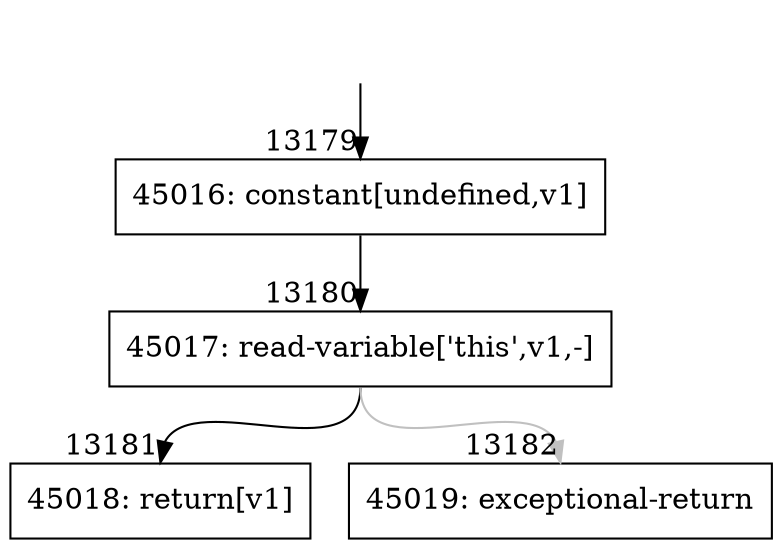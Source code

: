 digraph {
rankdir="TD"
BB_entry1087[shape=none,label=""];
BB_entry1087 -> BB13179 [tailport=s, headport=n, headlabel="    13179"]
BB13179 [shape=record label="{45016: constant[undefined,v1]}" ] 
BB13179 -> BB13180 [tailport=s, headport=n, headlabel="      13180"]
BB13180 [shape=record label="{45017: read-variable['this',v1,-]}" ] 
BB13180 -> BB13181 [tailport=s, headport=n, headlabel="      13181"]
BB13180 -> BB13182 [tailport=s, headport=n, color=gray, headlabel="      13182"]
BB13181 [shape=record label="{45018: return[v1]}" ] 
BB13182 [shape=record label="{45019: exceptional-return}" ] 
//#$~ 24783
}
